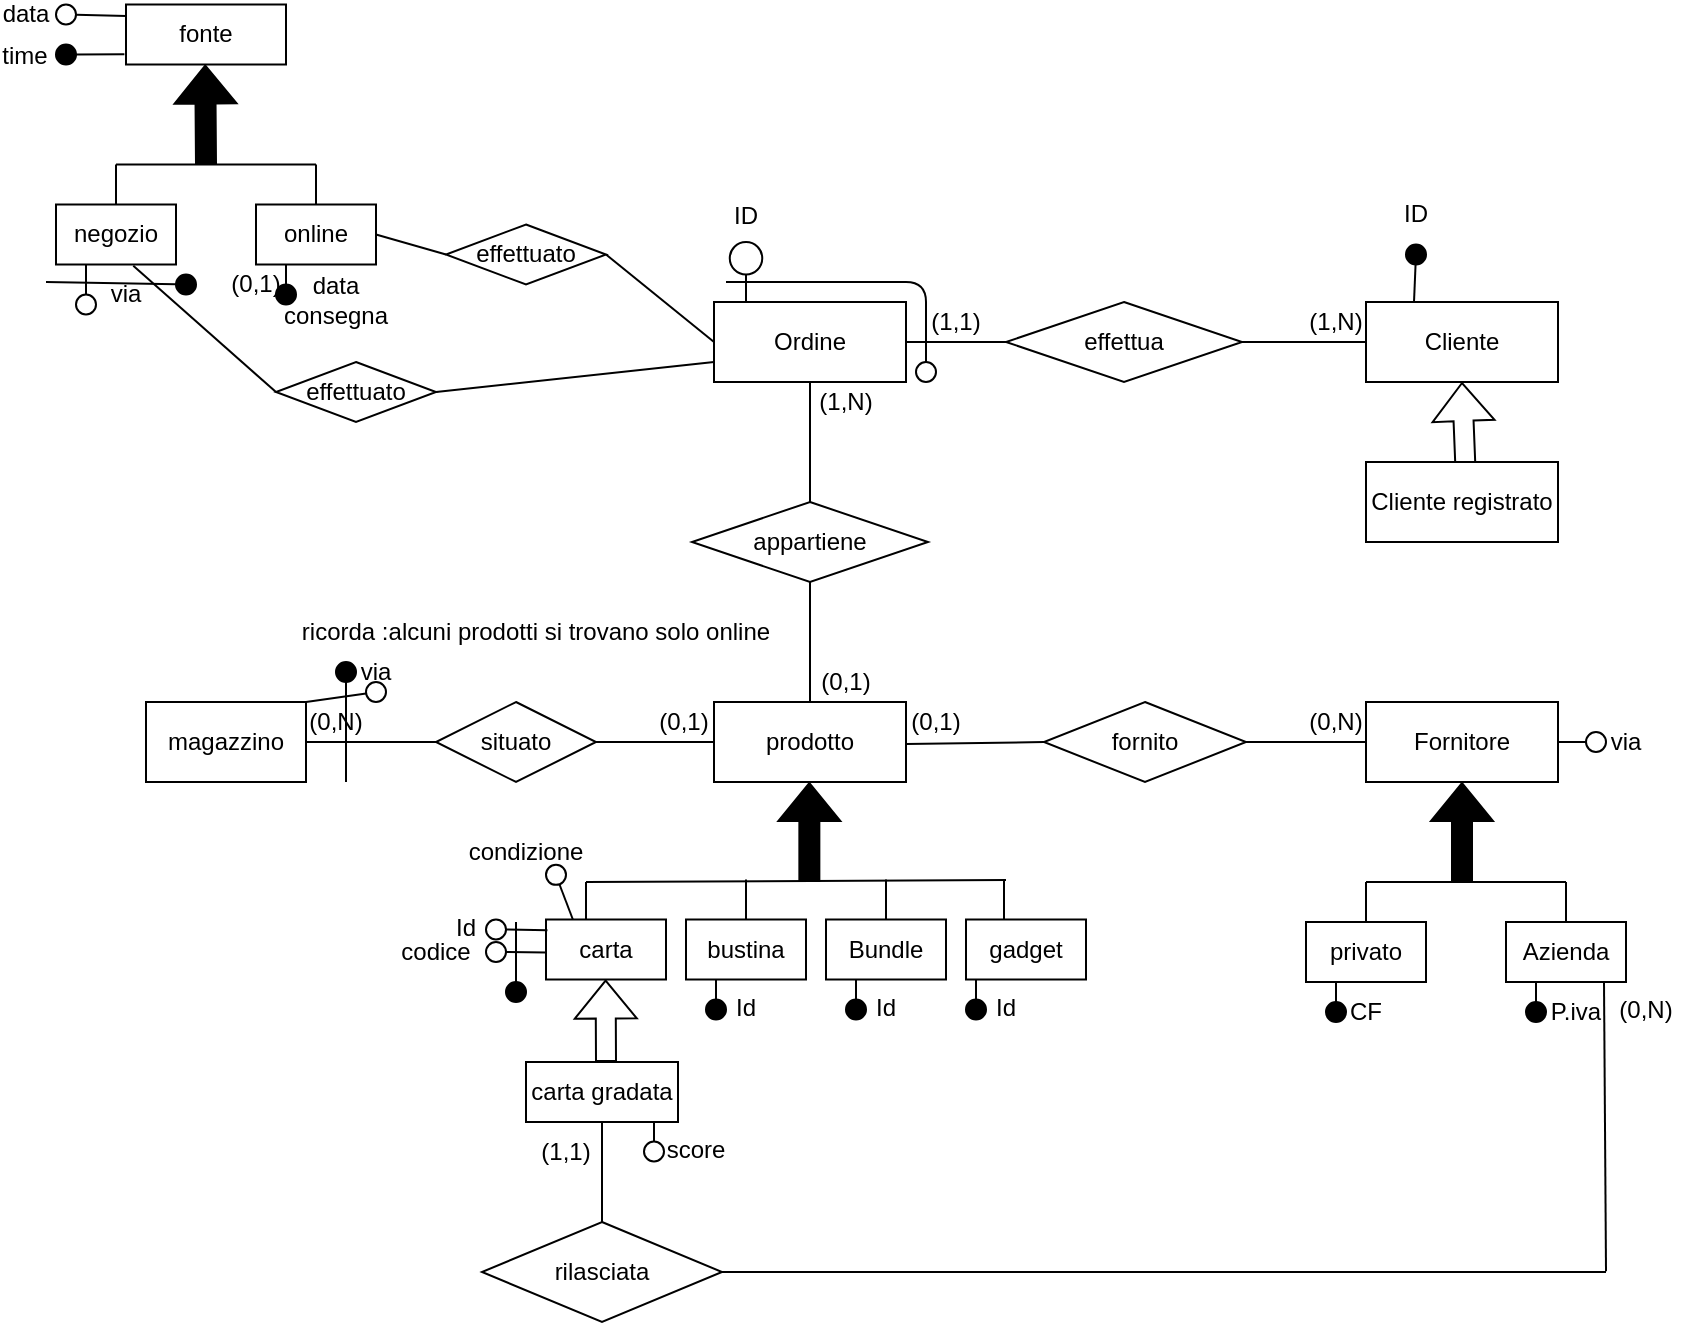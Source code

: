 <mxfile version="27.0.1">
  <diagram name="Pagina-1" id="b8p7mURrbozgKs0b5reL">
    <mxGraphModel grid="1" page="1" gridSize="10" guides="1" tooltips="1" connect="1" arrows="1" fold="1" pageScale="1" pageWidth="827" pageHeight="1169" math="0" shadow="0">
      <root>
        <mxCell id="0" />
        <mxCell id="1" parent="0" />
        <mxCell id="aB4O-xiAX9NxMn2wBvHn-1" value="Ordine" style="rounded=0;whiteSpace=wrap;html=1;" vertex="1" parent="1">
          <mxGeometry x="354" y="190" width="96" height="40" as="geometry" />
        </mxCell>
        <mxCell id="aB4O-xiAX9NxMn2wBvHn-2" value="Cliente" style="rounded=0;whiteSpace=wrap;html=1;" vertex="1" parent="1">
          <mxGeometry x="680" y="190" width="96" height="40" as="geometry" />
        </mxCell>
        <mxCell id="aB4O-xiAX9NxMn2wBvHn-3" value="prodotto" style="rounded=0;whiteSpace=wrap;html=1;" vertex="1" parent="1">
          <mxGeometry x="354" y="390" width="96" height="40" as="geometry" />
        </mxCell>
        <mxCell id="aB4O-xiAX9NxMn2wBvHn-4" value="appartiene" style="rhombus;whiteSpace=wrap;html=1;" vertex="1" parent="1">
          <mxGeometry x="343" y="290" width="118" height="40" as="geometry" />
        </mxCell>
        <mxCell id="aB4O-xiAX9NxMn2wBvHn-5" value="" style="endArrow=none;html=1;rounded=0;exitX=0.5;exitY=0;exitDx=0;exitDy=0;entryX=0.5;entryY=1;entryDx=0;entryDy=0;" edge="1" parent="1" source="aB4O-xiAX9NxMn2wBvHn-3" target="aB4O-xiAX9NxMn2wBvHn-4">
          <mxGeometry width="50" height="50" relative="1" as="geometry">
            <mxPoint x="340" y="400" as="sourcePoint" />
            <mxPoint x="390" y="350" as="targetPoint" />
          </mxGeometry>
        </mxCell>
        <mxCell id="aB4O-xiAX9NxMn2wBvHn-6" value="" style="endArrow=none;html=1;rounded=0;entryX=0.5;entryY=0;entryDx=0;entryDy=0;exitX=0.5;exitY=1;exitDx=0;exitDy=0;" edge="1" parent="1" source="aB4O-xiAX9NxMn2wBvHn-1" target="aB4O-xiAX9NxMn2wBvHn-4">
          <mxGeometry width="50" height="50" relative="1" as="geometry">
            <mxPoint x="340" y="400" as="sourcePoint" />
            <mxPoint x="390" y="350" as="targetPoint" />
          </mxGeometry>
        </mxCell>
        <mxCell id="aB4O-xiAX9NxMn2wBvHn-7" value="(0,1)" style="text;html=1;align=center;verticalAlign=middle;whiteSpace=wrap;rounded=0;" vertex="1" parent="1">
          <mxGeometry x="405" y="370" width="30" height="20" as="geometry" />
        </mxCell>
        <mxCell id="aB4O-xiAX9NxMn2wBvHn-9" value="(1,N)" style="text;html=1;align=center;verticalAlign=middle;whiteSpace=wrap;rounded=0;" vertex="1" parent="1">
          <mxGeometry x="400" y="230" width="40" height="20" as="geometry" />
        </mxCell>
        <mxCell id="aB4O-xiAX9NxMn2wBvHn-11" value="effettua" style="rhombus;whiteSpace=wrap;html=1;" vertex="1" parent="1">
          <mxGeometry x="500" y="190" width="118" height="40" as="geometry" />
        </mxCell>
        <mxCell id="aB4O-xiAX9NxMn2wBvHn-12" value="" style="endArrow=none;html=1;rounded=0;exitX=1;exitY=0.5;exitDx=0;exitDy=0;entryX=0;entryY=0.5;entryDx=0;entryDy=0;" edge="1" parent="1" source="aB4O-xiAX9NxMn2wBvHn-1" target="aB4O-xiAX9NxMn2wBvHn-11">
          <mxGeometry width="50" height="50" relative="1" as="geometry">
            <mxPoint x="610" y="340" as="sourcePoint" />
            <mxPoint x="660" y="290" as="targetPoint" />
          </mxGeometry>
        </mxCell>
        <mxCell id="aB4O-xiAX9NxMn2wBvHn-13" value="" style="endArrow=none;html=1;rounded=0;exitX=1;exitY=0.5;exitDx=0;exitDy=0;entryX=0;entryY=0.5;entryDx=0;entryDy=0;" edge="1" parent="1" source="aB4O-xiAX9NxMn2wBvHn-11" target="aB4O-xiAX9NxMn2wBvHn-2">
          <mxGeometry width="50" height="50" relative="1" as="geometry">
            <mxPoint x="610" y="340" as="sourcePoint" />
            <mxPoint x="660" y="290" as="targetPoint" />
          </mxGeometry>
        </mxCell>
        <mxCell id="aB4O-xiAX9NxMn2wBvHn-14" value="(1,1)" style="text;html=1;align=center;verticalAlign=middle;whiteSpace=wrap;rounded=0;" vertex="1" parent="1">
          <mxGeometry x="450" y="190" width="50" height="20" as="geometry" />
        </mxCell>
        <mxCell id="aB4O-xiAX9NxMn2wBvHn-15" value="(1,N)" style="text;html=1;align=center;verticalAlign=middle;whiteSpace=wrap;rounded=0;" vertex="1" parent="1">
          <mxGeometry x="640" y="190" width="50" height="20" as="geometry" />
        </mxCell>
        <mxCell id="aB4O-xiAX9NxMn2wBvHn-16" value="situato" style="rhombus;whiteSpace=wrap;html=1;" vertex="1" parent="1">
          <mxGeometry x="215" y="390" width="80" height="40" as="geometry" />
        </mxCell>
        <mxCell id="aB4O-xiAX9NxMn2wBvHn-17" value="magazzino" style="rounded=0;whiteSpace=wrap;html=1;" vertex="1" parent="1">
          <mxGeometry x="70" y="390" width="80" height="40" as="geometry" />
        </mxCell>
        <mxCell id="aB4O-xiAX9NxMn2wBvHn-18" value="" style="endArrow=none;html=1;rounded=0;exitX=1;exitY=0.5;exitDx=0;exitDy=0;entryX=0;entryY=0.5;entryDx=0;entryDy=0;" edge="1" parent="1" source="aB4O-xiAX9NxMn2wBvHn-16" target="aB4O-xiAX9NxMn2wBvHn-3">
          <mxGeometry width="50" height="50" relative="1" as="geometry">
            <mxPoint x="240" y="380" as="sourcePoint" />
            <mxPoint x="350" y="410" as="targetPoint" />
          </mxGeometry>
        </mxCell>
        <mxCell id="aB4O-xiAX9NxMn2wBvHn-21" value="" style="endArrow=none;html=1;rounded=0;exitX=0;exitY=0.5;exitDx=0;exitDy=0;" edge="1" parent="1" source="aB4O-xiAX9NxMn2wBvHn-16" target="aB4O-xiAX9NxMn2wBvHn-17">
          <mxGeometry width="50" height="50" relative="1" as="geometry">
            <mxPoint x="250" y="390" as="sourcePoint" />
            <mxPoint x="300" y="340" as="targetPoint" />
          </mxGeometry>
        </mxCell>
        <mxCell id="aB4O-xiAX9NxMn2wBvHn-22" value="" style="endArrow=none;html=1;rounded=0;exitX=1;exitY=0;exitDx=0;exitDy=0;" edge="1" parent="1" source="aB4O-xiAX9NxMn2wBvHn-17" target="aB4O-xiAX9NxMn2wBvHn-23">
          <mxGeometry width="50" height="50" relative="1" as="geometry">
            <mxPoint x="270" y="420" as="sourcePoint" />
            <mxPoint x="170" y="380" as="targetPoint" />
          </mxGeometry>
        </mxCell>
        <mxCell id="aB4O-xiAX9NxMn2wBvHn-23" value="" style="ellipse;whiteSpace=wrap;html=1;aspect=fixed;" vertex="1" parent="1">
          <mxGeometry x="180" y="380" width="10" height="10" as="geometry" />
        </mxCell>
        <mxCell id="aB4O-xiAX9NxMn2wBvHn-24" value="via" style="text;html=1;align=center;verticalAlign=middle;whiteSpace=wrap;rounded=0;" vertex="1" parent="1">
          <mxGeometry x="155" y="360" width="60" height="30" as="geometry" />
        </mxCell>
        <mxCell id="aB4O-xiAX9NxMn2wBvHn-26" value="" style="endArrow=none;html=1;rounded=0;" edge="1" parent="1" target="aB4O-xiAX9NxMn2wBvHn-27">
          <mxGeometry width="50" height="50" relative="1" as="geometry">
            <mxPoint x="170" y="430" as="sourcePoint" />
            <mxPoint x="170" y="380" as="targetPoint" />
          </mxGeometry>
        </mxCell>
        <mxCell id="aB4O-xiAX9NxMn2wBvHn-27" value="" style="ellipse;whiteSpace=wrap;html=1;aspect=fixed;fillColor=#000000;strokeColor=#000000;" vertex="1" parent="1">
          <mxGeometry x="165" y="370" width="10" height="10" as="geometry" />
        </mxCell>
        <mxCell id="aB4O-xiAX9NxMn2wBvHn-29" value="(0,1)" style="text;html=1;align=center;verticalAlign=middle;whiteSpace=wrap;rounded=0;" vertex="1" parent="1">
          <mxGeometry x="324" y="390" width="30" height="20" as="geometry" />
        </mxCell>
        <mxCell id="aB4O-xiAX9NxMn2wBvHn-30" value="(0,N)" style="text;html=1;align=center;verticalAlign=middle;whiteSpace=wrap;rounded=0;" vertex="1" parent="1">
          <mxGeometry x="150" y="390" width="30" height="20" as="geometry" />
        </mxCell>
        <mxCell id="aB4O-xiAX9NxMn2wBvHn-31" value="" style="endArrow=none;html=1;rounded=0;entryX=0;entryY=0.5;entryDx=0;entryDy=0;" edge="1" parent="1" target="aB4O-xiAX9NxMn2wBvHn-33">
          <mxGeometry width="50" height="50" relative="1" as="geometry">
            <mxPoint x="450" y="411" as="sourcePoint" />
            <mxPoint x="500" y="411" as="targetPoint" />
          </mxGeometry>
        </mxCell>
        <mxCell id="aB4O-xiAX9NxMn2wBvHn-33" value="fornito" style="rhombus;whiteSpace=wrap;html=1;" vertex="1" parent="1">
          <mxGeometry x="519" y="390" width="101" height="40" as="geometry" />
        </mxCell>
        <mxCell id="aB4O-xiAX9NxMn2wBvHn-34" value="" style="endArrow=none;html=1;rounded=0;exitX=1;exitY=0.5;exitDx=0;exitDy=0;" edge="1" parent="1" source="aB4O-xiAX9NxMn2wBvHn-33">
          <mxGeometry width="50" height="50" relative="1" as="geometry">
            <mxPoint x="660" y="420" as="sourcePoint" />
            <mxPoint x="690" y="410" as="targetPoint" />
          </mxGeometry>
        </mxCell>
        <mxCell id="aB4O-xiAX9NxMn2wBvHn-35" value="Fornitore" style="rounded=0;whiteSpace=wrap;html=1;" vertex="1" parent="1">
          <mxGeometry x="680" y="390" width="96" height="40" as="geometry" />
        </mxCell>
        <mxCell id="aB4O-xiAX9NxMn2wBvHn-36" value="" style="shape=flexArrow;endArrow=classic;html=1;rounded=0;entryX=0.5;entryY=1;entryDx=0;entryDy=0;strokeColor=#000000;fillColor=#000000;" edge="1" parent="1" target="aB4O-xiAX9NxMn2wBvHn-35">
          <mxGeometry width="50" height="50" relative="1" as="geometry">
            <mxPoint x="728" y="480" as="sourcePoint" />
            <mxPoint x="660" y="410" as="targetPoint" />
          </mxGeometry>
        </mxCell>
        <mxCell id="aB4O-xiAX9NxMn2wBvHn-37" value="" style="endArrow=none;html=1;rounded=0;" edge="1" parent="1">
          <mxGeometry width="50" height="50" relative="1" as="geometry">
            <mxPoint x="680" y="480" as="sourcePoint" />
            <mxPoint x="780" y="480" as="targetPoint" />
          </mxGeometry>
        </mxCell>
        <mxCell id="aB4O-xiAX9NxMn2wBvHn-38" value="" style="endArrow=none;html=1;rounded=0;" edge="1" parent="1">
          <mxGeometry width="50" height="50" relative="1" as="geometry">
            <mxPoint x="680" y="480" as="sourcePoint" />
            <mxPoint x="680" y="500" as="targetPoint" />
          </mxGeometry>
        </mxCell>
        <mxCell id="aB4O-xiAX9NxMn2wBvHn-39" value="" style="endArrow=none;html=1;rounded=0;" edge="1" parent="1">
          <mxGeometry width="50" height="50" relative="1" as="geometry">
            <mxPoint x="780" y="500" as="sourcePoint" />
            <mxPoint x="780" y="480" as="targetPoint" />
          </mxGeometry>
        </mxCell>
        <mxCell id="aB4O-xiAX9NxMn2wBvHn-40" value="privato" style="rounded=0;whiteSpace=wrap;html=1;" vertex="1" parent="1">
          <mxGeometry x="650" y="500" width="60" height="30" as="geometry" />
        </mxCell>
        <mxCell id="aB4O-xiAX9NxMn2wBvHn-41" value="Azienda" style="rounded=0;whiteSpace=wrap;html=1;" vertex="1" parent="1">
          <mxGeometry x="750" y="500" width="60" height="30" as="geometry" />
        </mxCell>
        <mxCell id="aB4O-xiAX9NxMn2wBvHn-42" value="" style="endArrow=none;html=1;rounded=0;exitX=0.25;exitY=1;exitDx=0;exitDy=0;" edge="1" parent="1" source="aB4O-xiAX9NxMn2wBvHn-40" target="aB4O-xiAX9NxMn2wBvHn-43">
          <mxGeometry width="50" height="50" relative="1" as="geometry">
            <mxPoint x="690" y="540" as="sourcePoint" />
            <mxPoint x="665" y="540" as="targetPoint" />
          </mxGeometry>
        </mxCell>
        <mxCell id="aB4O-xiAX9NxMn2wBvHn-43" value="" style="ellipse;whiteSpace=wrap;html=1;aspect=fixed;fillColor=#000000;strokeColor=#000000;" vertex="1" parent="1">
          <mxGeometry x="660" y="540" width="10" height="10" as="geometry" />
        </mxCell>
        <mxCell id="aB4O-xiAX9NxMn2wBvHn-44" value="CF" style="text;html=1;align=center;verticalAlign=middle;whiteSpace=wrap;rounded=0;" vertex="1" parent="1">
          <mxGeometry x="670" y="540" width="20" height="10" as="geometry" />
        </mxCell>
        <mxCell id="aB4O-xiAX9NxMn2wBvHn-49" value="" style="endArrow=none;html=1;rounded=0;exitX=0.25;exitY=1;exitDx=0;exitDy=0;" edge="1" parent="1" target="aB4O-xiAX9NxMn2wBvHn-50">
          <mxGeometry width="50" height="50" relative="1" as="geometry">
            <mxPoint x="765" y="530" as="sourcePoint" />
            <mxPoint x="765" y="540" as="targetPoint" />
          </mxGeometry>
        </mxCell>
        <mxCell id="aB4O-xiAX9NxMn2wBvHn-50" value="" style="ellipse;whiteSpace=wrap;html=1;aspect=fixed;fillColor=#000000;strokeColor=#000000;" vertex="1" parent="1">
          <mxGeometry x="760" y="540" width="10" height="10" as="geometry" />
        </mxCell>
        <mxCell id="aB4O-xiAX9NxMn2wBvHn-51" value="P.iva" style="text;html=1;align=center;verticalAlign=middle;whiteSpace=wrap;rounded=0;" vertex="1" parent="1">
          <mxGeometry x="770" y="537.5" width="30" height="15" as="geometry" />
        </mxCell>
        <mxCell id="aB4O-xiAX9NxMn2wBvHn-52" value="" style="endArrow=none;html=1;rounded=0;entryX=1;entryY=0.5;entryDx=0;entryDy=0;" edge="1" parent="1" target="aB4O-xiAX9NxMn2wBvHn-35">
          <mxGeometry width="50" height="50" relative="1" as="geometry">
            <mxPoint x="790" y="410" as="sourcePoint" />
            <mxPoint x="760" y="460" as="targetPoint" />
          </mxGeometry>
        </mxCell>
        <mxCell id="aB4O-xiAX9NxMn2wBvHn-53" value="" style="ellipse;whiteSpace=wrap;html=1;aspect=fixed;fillColor=#FFFFFF;" vertex="1" parent="1">
          <mxGeometry x="790" y="405" width="10" height="10" as="geometry" />
        </mxCell>
        <mxCell id="aB4O-xiAX9NxMn2wBvHn-54" value="via" style="text;html=1;align=center;verticalAlign=middle;whiteSpace=wrap;rounded=0;" vertex="1" parent="1">
          <mxGeometry x="780" y="395" width="60" height="30" as="geometry" />
        </mxCell>
        <mxCell id="aB4O-xiAX9NxMn2wBvHn-55" value="" style="endArrow=none;html=1;rounded=0;exitX=0.25;exitY=0;exitDx=0;exitDy=0;" edge="1" parent="1" source="aB4O-xiAX9NxMn2wBvHn-2" target="aB4O-xiAX9NxMn2wBvHn-56">
          <mxGeometry width="50" height="50" relative="1" as="geometry">
            <mxPoint x="705" y="230" as="sourcePoint" />
            <mxPoint x="705" y="240" as="targetPoint" />
          </mxGeometry>
        </mxCell>
        <mxCell id="aB4O-xiAX9NxMn2wBvHn-56" value="" style="ellipse;whiteSpace=wrap;html=1;aspect=fixed;fillColor=#000000;strokeColor=#000000;" vertex="1" parent="1">
          <mxGeometry x="700" y="161.25" width="10" height="10" as="geometry" />
        </mxCell>
        <mxCell id="aB4O-xiAX9NxMn2wBvHn-57" value="ID" style="text;html=1;align=center;verticalAlign=middle;whiteSpace=wrap;rounded=0;" vertex="1" parent="1">
          <mxGeometry x="695" y="141.25" width="20" height="10" as="geometry" />
        </mxCell>
        <mxCell id="aB4O-xiAX9NxMn2wBvHn-58" value="(0,1)" style="text;html=1;align=center;verticalAlign=middle;whiteSpace=wrap;rounded=0;" vertex="1" parent="1">
          <mxGeometry x="450" y="390" width="30" height="20" as="geometry" />
        </mxCell>
        <mxCell id="aB4O-xiAX9NxMn2wBvHn-59" value="(0,N)" style="text;html=1;align=center;verticalAlign=middle;whiteSpace=wrap;rounded=0;" vertex="1" parent="1">
          <mxGeometry x="650" y="390" width="30" height="20" as="geometry" />
        </mxCell>
        <mxCell id="aB4O-xiAX9NxMn2wBvHn-60" value="" style="shape=flexArrow;endArrow=classic;html=1;rounded=0;entryX=0.5;entryY=1;entryDx=0;entryDy=0;strokeColor=#000000;fillColor=#000000;" edge="1" parent="1">
          <mxGeometry width="50" height="50" relative="1" as="geometry">
            <mxPoint x="401.68" y="480" as="sourcePoint" />
            <mxPoint x="401.68" y="430" as="targetPoint" />
          </mxGeometry>
        </mxCell>
        <mxCell id="aB4O-xiAX9NxMn2wBvHn-61" value="" style="endArrow=none;html=1;rounded=0;" edge="1" parent="1">
          <mxGeometry width="50" height="50" relative="1" as="geometry">
            <mxPoint x="290" y="480" as="sourcePoint" />
            <mxPoint x="500" y="479" as="targetPoint" />
          </mxGeometry>
        </mxCell>
        <mxCell id="aB4O-xiAX9NxMn2wBvHn-62" value="" style="endArrow=none;html=1;rounded=0;" edge="1" parent="1">
          <mxGeometry width="50" height="50" relative="1" as="geometry">
            <mxPoint x="370" y="478.75" as="sourcePoint" />
            <mxPoint x="370" y="498.75" as="targetPoint" />
          </mxGeometry>
        </mxCell>
        <mxCell id="aB4O-xiAX9NxMn2wBvHn-63" value="" style="endArrow=none;html=1;rounded=0;" edge="1" parent="1">
          <mxGeometry width="50" height="50" relative="1" as="geometry">
            <mxPoint x="440" y="498.75" as="sourcePoint" />
            <mxPoint x="440" y="478.75" as="targetPoint" />
          </mxGeometry>
        </mxCell>
        <mxCell id="aB4O-xiAX9NxMn2wBvHn-64" value="bustina" style="rounded=0;whiteSpace=wrap;html=1;" vertex="1" parent="1">
          <mxGeometry x="340" y="498.75" width="60" height="30" as="geometry" />
        </mxCell>
        <mxCell id="aB4O-xiAX9NxMn2wBvHn-65" value="Bundle" style="rounded=0;whiteSpace=wrap;html=1;" vertex="1" parent="1">
          <mxGeometry x="410" y="498.75" width="60" height="30" as="geometry" />
        </mxCell>
        <mxCell id="aB4O-xiAX9NxMn2wBvHn-66" value="" style="endArrow=none;html=1;rounded=0;exitX=0.25;exitY=1;exitDx=0;exitDy=0;" edge="1" parent="1" source="aB4O-xiAX9NxMn2wBvHn-64" target="aB4O-xiAX9NxMn2wBvHn-67">
          <mxGeometry width="50" height="50" relative="1" as="geometry">
            <mxPoint x="380" y="538.75" as="sourcePoint" />
            <mxPoint x="355" y="538.75" as="targetPoint" />
          </mxGeometry>
        </mxCell>
        <mxCell id="aB4O-xiAX9NxMn2wBvHn-67" value="" style="ellipse;whiteSpace=wrap;html=1;aspect=fixed;fillColor=#000000;strokeColor=#000000;" vertex="1" parent="1">
          <mxGeometry x="350" y="538.75" width="10" height="10" as="geometry" />
        </mxCell>
        <mxCell id="aB4O-xiAX9NxMn2wBvHn-69" value="" style="endArrow=none;html=1;rounded=0;exitX=0.25;exitY=1;exitDx=0;exitDy=0;" edge="1" parent="1" target="aB4O-xiAX9NxMn2wBvHn-70">
          <mxGeometry width="50" height="50" relative="1" as="geometry">
            <mxPoint x="425" y="528.75" as="sourcePoint" />
            <mxPoint x="425" y="538.75" as="targetPoint" />
          </mxGeometry>
        </mxCell>
        <mxCell id="aB4O-xiAX9NxMn2wBvHn-70" value="" style="ellipse;whiteSpace=wrap;html=1;aspect=fixed;fillColor=#000000;strokeColor=#000000;" vertex="1" parent="1">
          <mxGeometry x="420" y="538.75" width="10" height="10" as="geometry" />
        </mxCell>
        <mxCell id="aB4O-xiAX9NxMn2wBvHn-72" value="" style="endArrow=none;html=1;rounded=0;startArrow=none;startFill=0;edgeStyle=orthogonalEdgeStyle;" edge="1" parent="1">
          <mxGeometry width="50" height="50" relative="1" as="geometry">
            <mxPoint x="290" y="480" as="sourcePoint" />
            <mxPoint x="290" y="499" as="targetPoint" />
          </mxGeometry>
        </mxCell>
        <mxCell id="aB4O-xiAX9NxMn2wBvHn-73" value="carta" style="rounded=0;whiteSpace=wrap;html=1;" vertex="1" parent="1">
          <mxGeometry x="270" y="498.75" width="60" height="30" as="geometry" />
        </mxCell>
        <mxCell id="aB4O-xiAX9NxMn2wBvHn-74" value="gadget" style="rounded=0;whiteSpace=wrap;html=1;" vertex="1" parent="1">
          <mxGeometry x="480" y="498.75" width="60" height="30" as="geometry" />
        </mxCell>
        <mxCell id="aB4O-xiAX9NxMn2wBvHn-76" value="" style="endArrow=none;html=1;rounded=0;" edge="1" parent="1">
          <mxGeometry width="50" height="50" relative="1" as="geometry">
            <mxPoint x="499" y="498.75" as="sourcePoint" />
            <mxPoint x="499" y="478.75" as="targetPoint" />
          </mxGeometry>
        </mxCell>
        <mxCell id="aB4O-xiAX9NxMn2wBvHn-78" value="Id" style="text;html=1;align=center;verticalAlign=middle;whiteSpace=wrap;rounded=0;" vertex="1" parent="1">
          <mxGeometry x="355" y="536.25" width="30" height="12.5" as="geometry" />
        </mxCell>
        <mxCell id="aB4O-xiAX9NxMn2wBvHn-80" value="Id" style="text;html=1;align=center;verticalAlign=middle;whiteSpace=wrap;rounded=0;" vertex="1" parent="1">
          <mxGeometry x="425" y="536.25" width="30" height="12.5" as="geometry" />
        </mxCell>
        <mxCell id="aB4O-xiAX9NxMn2wBvHn-81" value="" style="endArrow=none;html=1;rounded=0;exitX=0.25;exitY=1;exitDx=0;exitDy=0;" edge="1" parent="1" target="aB4O-xiAX9NxMn2wBvHn-82">
          <mxGeometry width="50" height="50" relative="1" as="geometry">
            <mxPoint x="485" y="528.75" as="sourcePoint" />
            <mxPoint x="485" y="538.75" as="targetPoint" />
          </mxGeometry>
        </mxCell>
        <mxCell id="aB4O-xiAX9NxMn2wBvHn-82" value="" style="ellipse;whiteSpace=wrap;html=1;aspect=fixed;fillColor=#000000;strokeColor=#000000;" vertex="1" parent="1">
          <mxGeometry x="480" y="538.75" width="10" height="10" as="geometry" />
        </mxCell>
        <mxCell id="aB4O-xiAX9NxMn2wBvHn-83" value="Id" style="text;html=1;align=center;verticalAlign=middle;whiteSpace=wrap;rounded=0;" vertex="1" parent="1">
          <mxGeometry x="485" y="536.25" width="30" height="12.5" as="geometry" />
        </mxCell>
        <mxCell id="aB4O-xiAX9NxMn2wBvHn-84" value="" style="endArrow=none;html=1;rounded=0;exitX=0.012;exitY=0.179;exitDx=0;exitDy=0;exitPerimeter=0;" edge="1" parent="1" source="aB4O-xiAX9NxMn2wBvHn-73" target="aB4O-xiAX9NxMn2wBvHn-85">
          <mxGeometry width="50" height="50" relative="1" as="geometry">
            <mxPoint x="275" y="528.75" as="sourcePoint" />
            <mxPoint x="275" y="538.5" as="targetPoint" />
          </mxGeometry>
        </mxCell>
        <mxCell id="aB4O-xiAX9NxMn2wBvHn-85" value="" style="ellipse;whiteSpace=wrap;html=1;aspect=fixed;fillColor=light-dark(#ffffff, #ededed);strokeColor=#000000;" vertex="1" parent="1">
          <mxGeometry x="240" y="498.75" width="10" height="10" as="geometry" />
        </mxCell>
        <mxCell id="aB4O-xiAX9NxMn2wBvHn-86" value="Id" style="text;html=1;align=center;verticalAlign=middle;whiteSpace=wrap;rounded=0;" vertex="1" parent="1">
          <mxGeometry x="215" y="496.25" width="30" height="12.5" as="geometry" />
        </mxCell>
        <mxCell id="aB4O-xiAX9NxMn2wBvHn-87" value="" style="endArrow=none;html=1;rounded=0;exitX=0.002;exitY=0.552;exitDx=0;exitDy=0;exitPerimeter=0;" edge="1" parent="1" source="aB4O-xiAX9NxMn2wBvHn-73" target="aB4O-xiAX9NxMn2wBvHn-88">
          <mxGeometry width="50" height="50" relative="1" as="geometry">
            <mxPoint x="300" y="528.75" as="sourcePoint" />
            <mxPoint x="300" y="538.5" as="targetPoint" />
          </mxGeometry>
        </mxCell>
        <mxCell id="aB4O-xiAX9NxMn2wBvHn-88" value="" style="ellipse;whiteSpace=wrap;html=1;aspect=fixed;fillColor=#FFFFFF;strokeColor=#000000;" vertex="1" parent="1">
          <mxGeometry x="240" y="510" width="10" height="10" as="geometry" />
        </mxCell>
        <mxCell id="aB4O-xiAX9NxMn2wBvHn-89" value="codice" style="text;html=1;align=center;verticalAlign=middle;whiteSpace=wrap;rounded=0;" vertex="1" parent="1">
          <mxGeometry x="200" y="508.75" width="30" height="12.5" as="geometry" />
        </mxCell>
        <mxCell id="aB4O-xiAX9NxMn2wBvHn-90" value="" style="endArrow=none;html=1;rounded=0;" edge="1" parent="1" target="aB4O-xiAX9NxMn2wBvHn-91">
          <mxGeometry width="50" height="50" relative="1" as="geometry">
            <mxPoint x="255" y="500" as="sourcePoint" />
            <mxPoint x="300" y="536.23" as="targetPoint" />
          </mxGeometry>
        </mxCell>
        <mxCell id="aB4O-xiAX9NxMn2wBvHn-91" value="" style="ellipse;whiteSpace=wrap;html=1;aspect=fixed;fillColor=#000000;" vertex="1" parent="1">
          <mxGeometry x="250" y="530" width="10" height="10" as="geometry" />
        </mxCell>
        <mxCell id="aB4O-xiAX9NxMn2wBvHn-92" value="" style="shape=flexArrow;endArrow=classic;html=1;rounded=0;entryX=0.5;entryY=1;entryDx=0;entryDy=0;strokeColor=#000000;fillColor=none;" edge="1" parent="1">
          <mxGeometry width="50" height="50" relative="1" as="geometry">
            <mxPoint x="300" y="570" as="sourcePoint" />
            <mxPoint x="299.81" y="528.75" as="targetPoint" />
          </mxGeometry>
        </mxCell>
        <mxCell id="aB4O-xiAX9NxMn2wBvHn-93" value="carta gradata" style="rounded=0;whiteSpace=wrap;html=1;" vertex="1" parent="1">
          <mxGeometry x="260" y="570" width="76" height="30" as="geometry" />
        </mxCell>
        <mxCell id="aB4O-xiAX9NxMn2wBvHn-94" value="rilasciata" style="rhombus;whiteSpace=wrap;html=1;" vertex="1" parent="1">
          <mxGeometry x="238" y="650" width="120" height="50" as="geometry" />
        </mxCell>
        <mxCell id="aB4O-xiAX9NxMn2wBvHn-95" value="" style="endArrow=none;html=1;rounded=0;exitX=0.5;exitY=0;exitDx=0;exitDy=0;entryX=0.5;entryY=1;entryDx=0;entryDy=0;" edge="1" parent="1" source="aB4O-xiAX9NxMn2wBvHn-94" target="aB4O-xiAX9NxMn2wBvHn-93">
          <mxGeometry width="50" height="50" relative="1" as="geometry">
            <mxPoint x="410" y="630" as="sourcePoint" />
            <mxPoint x="460" y="580" as="targetPoint" />
          </mxGeometry>
        </mxCell>
        <mxCell id="aB4O-xiAX9NxMn2wBvHn-97" value="" style="endArrow=none;html=1;rounded=0;exitX=1;exitY=0.5;exitDx=0;exitDy=0;" edge="1" parent="1" source="aB4O-xiAX9NxMn2wBvHn-94">
          <mxGeometry width="50" height="50" relative="1" as="geometry">
            <mxPoint x="570" y="530" as="sourcePoint" />
            <mxPoint x="800" y="675" as="targetPoint" />
          </mxGeometry>
        </mxCell>
        <mxCell id="aB4O-xiAX9NxMn2wBvHn-98" value="" style="endArrow=none;html=1;rounded=0;" edge="1" parent="1">
          <mxGeometry width="50" height="50" relative="1" as="geometry">
            <mxPoint x="800" y="674.62" as="sourcePoint" />
            <mxPoint x="799" y="530" as="targetPoint" />
          </mxGeometry>
        </mxCell>
        <mxCell id="aB4O-xiAX9NxMn2wBvHn-99" value="" style="endArrow=none;html=1;rounded=0;exitX=0.25;exitY=1;exitDx=0;exitDy=0;" edge="1" parent="1" target="aB4O-xiAX9NxMn2wBvHn-100">
          <mxGeometry width="50" height="50" relative="1" as="geometry">
            <mxPoint x="324" y="600" as="sourcePoint" />
            <mxPoint x="324" y="609.75" as="targetPoint" />
          </mxGeometry>
        </mxCell>
        <mxCell id="aB4O-xiAX9NxMn2wBvHn-100" value="" style="ellipse;whiteSpace=wrap;html=1;aspect=fixed;fillColor=none;strokeColor=#000000;" vertex="1" parent="1">
          <mxGeometry x="319" y="609.75" width="10" height="10" as="geometry" />
        </mxCell>
        <mxCell id="aB4O-xiAX9NxMn2wBvHn-101" value="score" style="text;html=1;align=center;verticalAlign=middle;whiteSpace=wrap;rounded=0;" vertex="1" parent="1">
          <mxGeometry x="330" y="607.25" width="30" height="12.5" as="geometry" />
        </mxCell>
        <mxCell id="aB4O-xiAX9NxMn2wBvHn-102" value="" style="endArrow=none;html=1;rounded=0;exitX=0.224;exitY=0.007;exitDx=0;exitDy=0;exitPerimeter=0;" edge="1" parent="1" target="aB4O-xiAX9NxMn2wBvHn-103">
          <mxGeometry width="50" height="50" relative="1" as="geometry">
            <mxPoint x="283.44" y="498.75" as="sourcePoint" />
            <mxPoint x="295" y="511.18" as="targetPoint" />
          </mxGeometry>
        </mxCell>
        <mxCell id="aB4O-xiAX9NxMn2wBvHn-103" value="" style="ellipse;whiteSpace=wrap;html=1;aspect=fixed;fillColor=light-dark(#ffffff, #ededed);strokeColor=#000000;" vertex="1" parent="1">
          <mxGeometry x="270" y="471.43" width="10" height="10" as="geometry" />
        </mxCell>
        <mxCell id="aB4O-xiAX9NxMn2wBvHn-104" value="condizione" style="text;html=1;align=center;verticalAlign=middle;whiteSpace=wrap;rounded=0;" vertex="1" parent="1">
          <mxGeometry x="245" y="458.93" width="30" height="12.5" as="geometry" />
        </mxCell>
        <mxCell id="aB4O-xiAX9NxMn2wBvHn-105" value="(1,1)" style="text;html=1;align=center;verticalAlign=middle;whiteSpace=wrap;rounded=0;" vertex="1" parent="1">
          <mxGeometry x="250" y="600" width="60" height="30" as="geometry" />
        </mxCell>
        <mxCell id="aB4O-xiAX9NxMn2wBvHn-106" value="(0,N)" style="text;html=1;align=center;verticalAlign=middle;whiteSpace=wrap;rounded=0;" vertex="1" parent="1">
          <mxGeometry x="800" y="533.75" width="40" height="20" as="geometry" />
        </mxCell>
        <mxCell id="aB4O-xiAX9NxMn2wBvHn-107" value="effettuato" style="rhombus;whiteSpace=wrap;html=1;" vertex="1" parent="1">
          <mxGeometry x="220" y="151.25" width="80" height="30" as="geometry" />
        </mxCell>
        <mxCell id="aB4O-xiAX9NxMn2wBvHn-108" value="" style="endArrow=none;html=1;rounded=0;exitX=1;exitY=0.5;exitDx=0;exitDy=0;entryX=0;entryY=0.5;entryDx=0;entryDy=0;" edge="1" parent="1" source="aB4O-xiAX9NxMn2wBvHn-107" target="aB4O-xiAX9NxMn2wBvHn-1">
          <mxGeometry width="50" height="50" relative="1" as="geometry">
            <mxPoint x="360" y="310" as="sourcePoint" />
            <mxPoint x="410" y="260" as="targetPoint" />
          </mxGeometry>
        </mxCell>
        <mxCell id="aB4O-xiAX9NxMn2wBvHn-109" value="fonte" style="rounded=0;whiteSpace=wrap;html=1;" vertex="1" parent="1">
          <mxGeometry x="60" y="41.25" width="80" height="30" as="geometry" />
        </mxCell>
        <mxCell id="aB4O-xiAX9NxMn2wBvHn-111" value="" style="shape=flexArrow;endArrow=classic;html=1;rounded=0;entryX=0.5;entryY=1;entryDx=0;entryDy=0;strokeColor=#000000;fillColor=#000000;" edge="1" parent="1">
          <mxGeometry width="50" height="50" relative="1" as="geometry">
            <mxPoint x="100" y="121.25" as="sourcePoint" />
            <mxPoint x="99.62" y="71.25" as="targetPoint" />
          </mxGeometry>
        </mxCell>
        <mxCell id="aB4O-xiAX9NxMn2wBvHn-124" value="" style="endArrow=none;html=1;rounded=0;" edge="1" parent="1">
          <mxGeometry width="50" height="50" relative="1" as="geometry">
            <mxPoint x="55" y="121.25" as="sourcePoint" />
            <mxPoint x="155" y="121.25" as="targetPoint" />
          </mxGeometry>
        </mxCell>
        <mxCell id="aB4O-xiAX9NxMn2wBvHn-125" value="" style="endArrow=none;html=1;rounded=0;" edge="1" parent="1">
          <mxGeometry width="50" height="50" relative="1" as="geometry">
            <mxPoint x="55" y="121.25" as="sourcePoint" />
            <mxPoint x="55" y="141.25" as="targetPoint" />
          </mxGeometry>
        </mxCell>
        <mxCell id="aB4O-xiAX9NxMn2wBvHn-126" value="" style="endArrow=none;html=1;rounded=0;" edge="1" parent="1">
          <mxGeometry width="50" height="50" relative="1" as="geometry">
            <mxPoint x="155" y="141.25" as="sourcePoint" />
            <mxPoint x="155" y="121.25" as="targetPoint" />
          </mxGeometry>
        </mxCell>
        <mxCell id="aB4O-xiAX9NxMn2wBvHn-127" value="negozio" style="rounded=0;whiteSpace=wrap;html=1;" vertex="1" parent="1">
          <mxGeometry x="25" y="141.25" width="60" height="30" as="geometry" />
        </mxCell>
        <mxCell id="aB4O-xiAX9NxMn2wBvHn-128" value="online" style="rounded=0;whiteSpace=wrap;html=1;" vertex="1" parent="1">
          <mxGeometry x="125" y="141.25" width="60" height="30" as="geometry" />
        </mxCell>
        <mxCell id="aB4O-xiAX9NxMn2wBvHn-129" value="" style="endArrow=none;html=1;rounded=0;exitX=0.25;exitY=1;exitDx=0;exitDy=0;" edge="1" parent="1" source="aB4O-xiAX9NxMn2wBvHn-127" target="aB4O-xiAX9NxMn2wBvHn-130">
          <mxGeometry width="50" height="50" relative="1" as="geometry">
            <mxPoint x="65" y="181.25" as="sourcePoint" />
            <mxPoint x="40" y="181.25" as="targetPoint" />
          </mxGeometry>
        </mxCell>
        <mxCell id="aB4O-xiAX9NxMn2wBvHn-130" value="" style="ellipse;whiteSpace=wrap;html=1;aspect=fixed;fillColor=none;strokeColor=#000000;" vertex="1" parent="1">
          <mxGeometry x="35" y="186.25" width="10" height="10" as="geometry" />
        </mxCell>
        <mxCell id="aB4O-xiAX9NxMn2wBvHn-131" value="via" style="text;html=1;align=center;verticalAlign=middle;whiteSpace=wrap;rounded=0;" vertex="1" parent="1">
          <mxGeometry x="50" y="181.25" width="20" height="10" as="geometry" />
        </mxCell>
        <mxCell id="aB4O-xiAX9NxMn2wBvHn-132" value="" style="endArrow=none;html=1;rounded=0;exitX=0.25;exitY=1;exitDx=0;exitDy=0;" edge="1" parent="1" target="aB4O-xiAX9NxMn2wBvHn-133">
          <mxGeometry width="50" height="50" relative="1" as="geometry">
            <mxPoint x="140" y="171.25" as="sourcePoint" />
            <mxPoint x="140" y="181.25" as="targetPoint" />
          </mxGeometry>
        </mxCell>
        <mxCell id="aB4O-xiAX9NxMn2wBvHn-133" value="" style="ellipse;whiteSpace=wrap;html=1;aspect=fixed;fillColor=#000000;strokeColor=#000000;" vertex="1" parent="1">
          <mxGeometry x="135" y="181.25" width="10" height="10" as="geometry" />
        </mxCell>
        <mxCell id="aB4O-xiAX9NxMn2wBvHn-134" value="data consegna" style="text;html=1;align=center;verticalAlign=middle;whiteSpace=wrap;rounded=0;" vertex="1" parent="1">
          <mxGeometry x="150" y="181.25" width="30" height="15" as="geometry" />
        </mxCell>
        <mxCell id="aB4O-xiAX9NxMn2wBvHn-135" value="(0,1)" style="text;html=1;align=center;verticalAlign=middle;whiteSpace=wrap;rounded=0;" vertex="1" parent="1">
          <mxGeometry x="105" y="171.25" width="40" height="20" as="geometry" />
        </mxCell>
        <mxCell id="aB4O-xiAX9NxMn2wBvHn-137" value="" style="endArrow=none;html=1;rounded=0;exitX=1;exitY=0.5;exitDx=0;exitDy=0;entryX=0;entryY=0.5;entryDx=0;entryDy=0;" edge="1" parent="1" source="aB4O-xiAX9NxMn2wBvHn-128" target="aB4O-xiAX9NxMn2wBvHn-107">
          <mxGeometry width="50" height="50" relative="1" as="geometry">
            <mxPoint x="110" y="290" as="sourcePoint" />
            <mxPoint x="160" y="240" as="targetPoint" />
          </mxGeometry>
        </mxCell>
        <mxCell id="aB4O-xiAX9NxMn2wBvHn-138" value="" style="endArrow=none;html=1;rounded=0;exitX=0.003;exitY=0.191;exitDx=0;exitDy=0;exitPerimeter=0;" edge="1" parent="1" source="aB4O-xiAX9NxMn2wBvHn-109" target="aB4O-xiAX9NxMn2wBvHn-139">
          <mxGeometry width="50" height="50" relative="1" as="geometry">
            <mxPoint x="60" y="50" as="sourcePoint" />
            <mxPoint x="30" y="61.25" as="targetPoint" />
          </mxGeometry>
        </mxCell>
        <mxCell id="aB4O-xiAX9NxMn2wBvHn-139" value="" style="ellipse;whiteSpace=wrap;html=1;aspect=fixed;fillColor=none;strokeColor=#000000;" vertex="1" parent="1">
          <mxGeometry x="25" y="41.25" width="10" height="10" as="geometry" />
        </mxCell>
        <mxCell id="aB4O-xiAX9NxMn2wBvHn-140" value="data" style="text;html=1;align=center;verticalAlign=middle;whiteSpace=wrap;rounded=0;" vertex="1" parent="1">
          <mxGeometry y="41.25" width="20" height="10" as="geometry" />
        </mxCell>
        <mxCell id="aB4O-xiAX9NxMn2wBvHn-141" value="effettuato" style="rhombus;whiteSpace=wrap;html=1;" vertex="1" parent="1">
          <mxGeometry x="135" y="220" width="80" height="30" as="geometry" />
        </mxCell>
        <mxCell id="aB4O-xiAX9NxMn2wBvHn-142" value="" style="endArrow=none;html=1;rounded=0;exitX=1;exitY=0.5;exitDx=0;exitDy=0;entryX=0;entryY=0.75;entryDx=0;entryDy=0;" edge="1" parent="1" source="aB4O-xiAX9NxMn2wBvHn-141" target="aB4O-xiAX9NxMn2wBvHn-1">
          <mxGeometry width="50" height="50" relative="1" as="geometry">
            <mxPoint x="310" y="176" as="sourcePoint" />
            <mxPoint x="364" y="220" as="targetPoint" />
          </mxGeometry>
        </mxCell>
        <mxCell id="aB4O-xiAX9NxMn2wBvHn-143" value="" style="endArrow=none;html=1;rounded=0;exitX=0.644;exitY=1.021;exitDx=0;exitDy=0;exitPerimeter=0;entryX=0;entryY=0.5;entryDx=0;entryDy=0;" edge="1" parent="1" source="aB4O-xiAX9NxMn2wBvHn-127" target="aB4O-xiAX9NxMn2wBvHn-141">
          <mxGeometry width="50" height="50" relative="1" as="geometry">
            <mxPoint x="225" y="245" as="sourcePoint" />
            <mxPoint x="130" y="230" as="targetPoint" />
          </mxGeometry>
        </mxCell>
        <mxCell id="aB4O-xiAX9NxMn2wBvHn-145" value="" style="shape=flexArrow;endArrow=classic;html=1;rounded=0;entryX=0.5;entryY=1;entryDx=0;entryDy=0;" edge="1" parent="1" target="aB4O-xiAX9NxMn2wBvHn-2">
          <mxGeometry width="50" height="50" relative="1" as="geometry">
            <mxPoint x="730" y="280" as="sourcePoint" />
            <mxPoint x="700" y="260" as="targetPoint" />
          </mxGeometry>
        </mxCell>
        <mxCell id="aB4O-xiAX9NxMn2wBvHn-146" value="Cliente registrato" style="rounded=0;whiteSpace=wrap;html=1;" vertex="1" parent="1">
          <mxGeometry x="680" y="270" width="96" height="40" as="geometry" />
        </mxCell>
        <mxCell id="HkSdBMKGbNneNWo2jAEc-2" value="ricorda :alcuni prodotti si trovano solo online" style="text;html=1;align=center;verticalAlign=middle;whiteSpace=wrap;rounded=0;" vertex="1" parent="1">
          <mxGeometry x="145" y="340" width="240" height="30" as="geometry" />
        </mxCell>
        <mxCell id="HkSdBMKGbNneNWo2jAEc-7" value="" style="endArrow=none;html=1;rounded=0;" edge="1" parent="1" target="HkSdBMKGbNneNWo2jAEc-12">
          <mxGeometry width="50" height="50" relative="1" as="geometry">
            <mxPoint x="20" y="180" as="sourcePoint" />
            <mxPoint x="80" y="180" as="targetPoint" />
          </mxGeometry>
        </mxCell>
        <mxCell id="HkSdBMKGbNneNWo2jAEc-12" value="" style="ellipse;whiteSpace=wrap;html=1;aspect=fixed;fillColor=#000000;" vertex="1" parent="1">
          <mxGeometry x="85" y="176.25" width="10" height="10" as="geometry" />
        </mxCell>
        <mxCell id="HkSdBMKGbNneNWo2jAEc-13" value="" style="endArrow=none;html=1;rounded=0;" edge="1" parent="1" target="HkSdBMKGbNneNWo2jAEc-20">
          <mxGeometry width="50" height="50" relative="1" as="geometry">
            <mxPoint x="460" y="190" as="sourcePoint" />
            <mxPoint x="460" y="190" as="targetPoint" />
          </mxGeometry>
        </mxCell>
        <mxCell id="HkSdBMKGbNneNWo2jAEc-15" value="" style="endArrow=none;html=1;rounded=0;" edge="1" parent="1" target="HkSdBMKGbNneNWo2jAEc-16">
          <mxGeometry width="50" height="50" relative="1" as="geometry">
            <mxPoint x="370" y="190" as="sourcePoint" />
            <mxPoint x="370" y="170" as="targetPoint" />
          </mxGeometry>
        </mxCell>
        <mxCell id="HkSdBMKGbNneNWo2jAEc-16" value="" style="ellipse;whiteSpace=wrap;html=1;aspect=fixed;" vertex="1" parent="1">
          <mxGeometry x="361.88" y="160" width="16.25" height="16.25" as="geometry" />
        </mxCell>
        <mxCell id="HkSdBMKGbNneNWo2jAEc-17" value="ID" style="text;html=1;align=center;verticalAlign=middle;whiteSpace=wrap;rounded=0;" vertex="1" parent="1">
          <mxGeometry x="360.01" y="141.25" width="20" height="11.25" as="geometry" />
        </mxCell>
        <mxCell id="HkSdBMKGbNneNWo2jAEc-18" value="" style="endArrow=none;html=1;rounded=0;" edge="1" parent="1">
          <mxGeometry width="50" height="50" relative="1" as="geometry">
            <mxPoint x="360" y="180" as="sourcePoint" />
            <mxPoint x="450" y="180" as="targetPoint" />
          </mxGeometry>
        </mxCell>
        <mxCell id="HkSdBMKGbNneNWo2jAEc-19" value="" style="endArrow=none;html=1;rounded=0;edgeStyle=orthogonalEdgeStyle;curved=1;" edge="1" parent="1">
          <mxGeometry width="50" height="50" relative="1" as="geometry">
            <mxPoint x="450" y="180" as="sourcePoint" />
            <mxPoint x="460" y="190" as="targetPoint" />
          </mxGeometry>
        </mxCell>
        <mxCell id="HkSdBMKGbNneNWo2jAEc-20" value="" style="ellipse;whiteSpace=wrap;html=1;aspect=fixed;" vertex="1" parent="1">
          <mxGeometry x="455" y="220" width="10" height="10" as="geometry" />
        </mxCell>
        <mxCell id="HkSdBMKGbNneNWo2jAEc-23" value="" style="ellipse;whiteSpace=wrap;html=1;aspect=fixed;fillColor=#000000;" vertex="1" parent="1">
          <mxGeometry x="25" y="61.25" width="10" height="10" as="geometry" />
        </mxCell>
        <mxCell id="HkSdBMKGbNneNWo2jAEc-24" value="" style="endArrow=none;html=1;rounded=0;exitX=-0.01;exitY=0.829;exitDx=0;exitDy=0;exitPerimeter=0;" edge="1" parent="1" source="aB4O-xiAX9NxMn2wBvHn-109" target="HkSdBMKGbNneNWo2jAEc-23">
          <mxGeometry width="50" height="50" relative="1" as="geometry">
            <mxPoint x="80" y="40" as="sourcePoint" />
            <mxPoint x="59" y="13" as="targetPoint" />
          </mxGeometry>
        </mxCell>
        <mxCell id="HkSdBMKGbNneNWo2jAEc-25" value="time" style="text;html=1;align=center;verticalAlign=middle;whiteSpace=wrap;rounded=0;" vertex="1" parent="1">
          <mxGeometry x="-2.5" y="61.25" width="22.5" height="11.25" as="geometry" />
        </mxCell>
      </root>
    </mxGraphModel>
  </diagram>
</mxfile>
